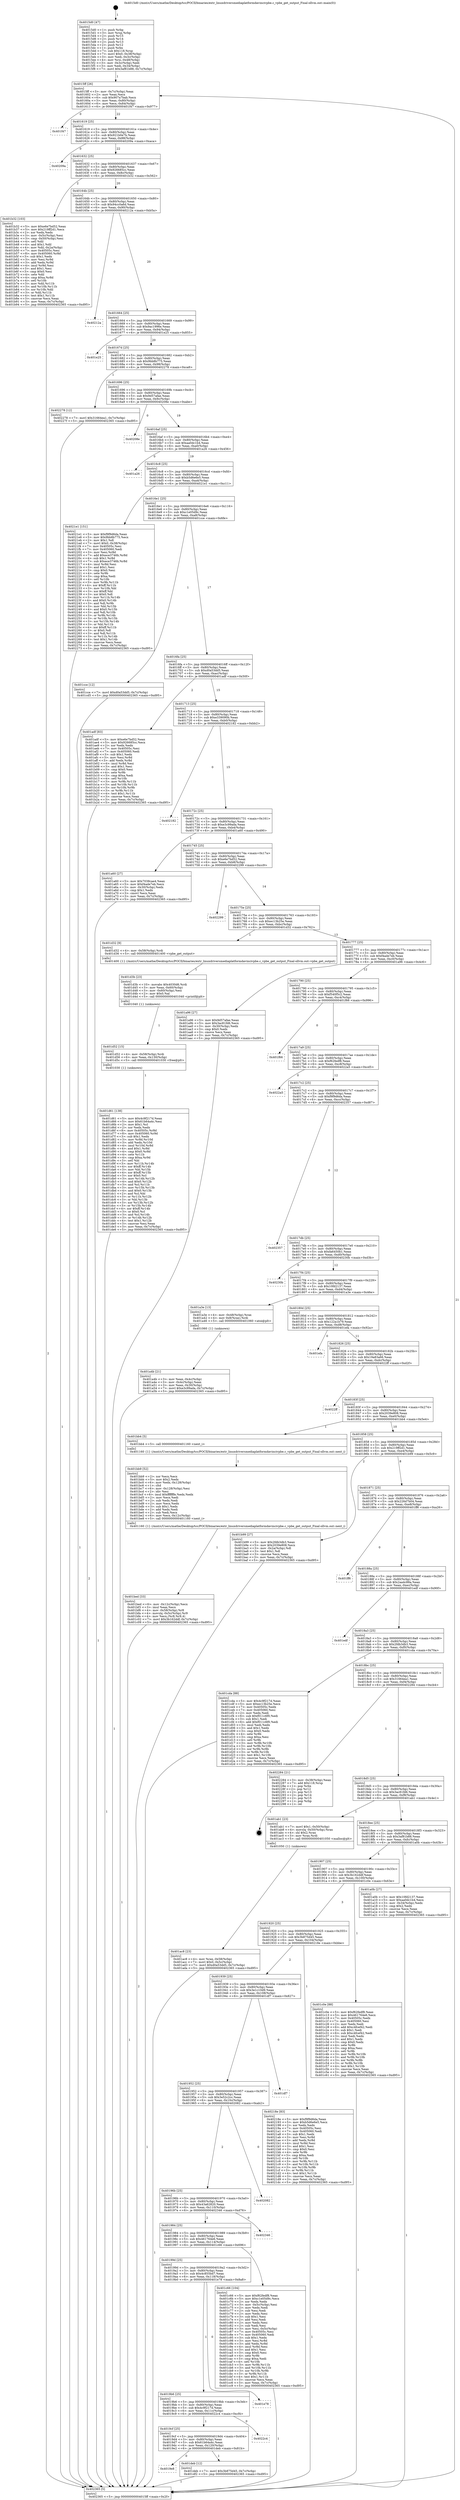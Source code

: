 digraph "0x4015d0" {
  label = "0x4015d0 (/mnt/c/Users/mathe/Desktop/tcc/POCII/binaries/extr_linuxdriversmediaplatformdavincivpbe.c_vpbe_get_output_Final-ollvm.out::main(0))"
  labelloc = "t"
  node[shape=record]

  Entry [label="",width=0.3,height=0.3,shape=circle,fillcolor=black,style=filled]
  "0x4015ff" [label="{
     0x4015ff [26]\l
     | [instrs]\l
     &nbsp;&nbsp;0x4015ff \<+3\>: mov -0x7c(%rbp),%eax\l
     &nbsp;&nbsp;0x401602 \<+2\>: mov %eax,%ecx\l
     &nbsp;&nbsp;0x401604 \<+6\>: sub $0x907a7bab,%ecx\l
     &nbsp;&nbsp;0x40160a \<+3\>: mov %eax,-0x80(%rbp)\l
     &nbsp;&nbsp;0x40160d \<+6\>: mov %ecx,-0x84(%rbp)\l
     &nbsp;&nbsp;0x401613 \<+6\>: je 0000000000401f47 \<main+0x977\>\l
  }"]
  "0x401f47" [label="{
     0x401f47\l
  }", style=dashed]
  "0x401619" [label="{
     0x401619 [25]\l
     | [instrs]\l
     &nbsp;&nbsp;0x401619 \<+5\>: jmp 000000000040161e \<main+0x4e\>\l
     &nbsp;&nbsp;0x40161e \<+3\>: mov -0x80(%rbp),%eax\l
     &nbsp;&nbsp;0x401621 \<+5\>: sub $0x921b0e7b,%eax\l
     &nbsp;&nbsp;0x401626 \<+6\>: mov %eax,-0x88(%rbp)\l
     &nbsp;&nbsp;0x40162c \<+6\>: je 000000000040209a \<main+0xaca\>\l
  }"]
  Exit [label="",width=0.3,height=0.3,shape=circle,fillcolor=black,style=filled,peripheries=2]
  "0x40209a" [label="{
     0x40209a\l
  }", style=dashed]
  "0x401632" [label="{
     0x401632 [25]\l
     | [instrs]\l
     &nbsp;&nbsp;0x401632 \<+5\>: jmp 0000000000401637 \<main+0x67\>\l
     &nbsp;&nbsp;0x401637 \<+3\>: mov -0x80(%rbp),%eax\l
     &nbsp;&nbsp;0x40163a \<+5\>: sub $0x926685cc,%eax\l
     &nbsp;&nbsp;0x40163f \<+6\>: mov %eax,-0x8c(%rbp)\l
     &nbsp;&nbsp;0x401645 \<+6\>: je 0000000000401b32 \<main+0x562\>\l
  }"]
  "0x4019e8" [label="{
     0x4019e8\l
  }", style=dashed]
  "0x401b32" [label="{
     0x401b32 [103]\l
     | [instrs]\l
     &nbsp;&nbsp;0x401b32 \<+5\>: mov $0xe6e7bd52,%eax\l
     &nbsp;&nbsp;0x401b37 \<+5\>: mov $0x219ff2d1,%ecx\l
     &nbsp;&nbsp;0x401b3c \<+2\>: xor %edx,%edx\l
     &nbsp;&nbsp;0x401b3e \<+3\>: mov -0x5c(%rbp),%esi\l
     &nbsp;&nbsp;0x401b41 \<+3\>: cmp -0x50(%rbp),%esi\l
     &nbsp;&nbsp;0x401b44 \<+4\>: setl %dil\l
     &nbsp;&nbsp;0x401b48 \<+4\>: and $0x1,%dil\l
     &nbsp;&nbsp;0x401b4c \<+4\>: mov %dil,-0x2a(%rbp)\l
     &nbsp;&nbsp;0x401b50 \<+7\>: mov 0x40505c,%esi\l
     &nbsp;&nbsp;0x401b57 \<+8\>: mov 0x405060,%r8d\l
     &nbsp;&nbsp;0x401b5f \<+3\>: sub $0x1,%edx\l
     &nbsp;&nbsp;0x401b62 \<+3\>: mov %esi,%r9d\l
     &nbsp;&nbsp;0x401b65 \<+3\>: add %edx,%r9d\l
     &nbsp;&nbsp;0x401b68 \<+4\>: imul %r9d,%esi\l
     &nbsp;&nbsp;0x401b6c \<+3\>: and $0x1,%esi\l
     &nbsp;&nbsp;0x401b6f \<+3\>: cmp $0x0,%esi\l
     &nbsp;&nbsp;0x401b72 \<+4\>: sete %dil\l
     &nbsp;&nbsp;0x401b76 \<+4\>: cmp $0xa,%r8d\l
     &nbsp;&nbsp;0x401b7a \<+4\>: setl %r10b\l
     &nbsp;&nbsp;0x401b7e \<+3\>: mov %dil,%r11b\l
     &nbsp;&nbsp;0x401b81 \<+3\>: and %r10b,%r11b\l
     &nbsp;&nbsp;0x401b84 \<+3\>: xor %r10b,%dil\l
     &nbsp;&nbsp;0x401b87 \<+3\>: or %dil,%r11b\l
     &nbsp;&nbsp;0x401b8a \<+4\>: test $0x1,%r11b\l
     &nbsp;&nbsp;0x401b8e \<+3\>: cmovne %ecx,%eax\l
     &nbsp;&nbsp;0x401b91 \<+3\>: mov %eax,-0x7c(%rbp)\l
     &nbsp;&nbsp;0x401b94 \<+5\>: jmp 0000000000402365 \<main+0xd95\>\l
  }"]
  "0x40164b" [label="{
     0x40164b [25]\l
     | [instrs]\l
     &nbsp;&nbsp;0x40164b \<+5\>: jmp 0000000000401650 \<main+0x80\>\l
     &nbsp;&nbsp;0x401650 \<+3\>: mov -0x80(%rbp),%eax\l
     &nbsp;&nbsp;0x401653 \<+5\>: sub $0x94cc0a6d,%eax\l
     &nbsp;&nbsp;0x401658 \<+6\>: mov %eax,-0x90(%rbp)\l
     &nbsp;&nbsp;0x40165e \<+6\>: je 000000000040212a \<main+0xb5a\>\l
  }"]
  "0x401deb" [label="{
     0x401deb [12]\l
     | [instrs]\l
     &nbsp;&nbsp;0x401deb \<+7\>: movl $0x3b875d45,-0x7c(%rbp)\l
     &nbsp;&nbsp;0x401df2 \<+5\>: jmp 0000000000402365 \<main+0xd95\>\l
  }"]
  "0x40212a" [label="{
     0x40212a\l
  }", style=dashed]
  "0x401664" [label="{
     0x401664 [25]\l
     | [instrs]\l
     &nbsp;&nbsp;0x401664 \<+5\>: jmp 0000000000401669 \<main+0x99\>\l
     &nbsp;&nbsp;0x401669 \<+3\>: mov -0x80(%rbp),%eax\l
     &nbsp;&nbsp;0x40166c \<+5\>: sub $0x9ac1996e,%eax\l
     &nbsp;&nbsp;0x401671 \<+6\>: mov %eax,-0x94(%rbp)\l
     &nbsp;&nbsp;0x401677 \<+6\>: je 0000000000401e25 \<main+0x855\>\l
  }"]
  "0x4019cf" [label="{
     0x4019cf [25]\l
     | [instrs]\l
     &nbsp;&nbsp;0x4019cf \<+5\>: jmp 00000000004019d4 \<main+0x404\>\l
     &nbsp;&nbsp;0x4019d4 \<+3\>: mov -0x80(%rbp),%eax\l
     &nbsp;&nbsp;0x4019d7 \<+5\>: sub $0x61b64a4c,%eax\l
     &nbsp;&nbsp;0x4019dc \<+6\>: mov %eax,-0x120(%rbp)\l
     &nbsp;&nbsp;0x4019e2 \<+6\>: je 0000000000401deb \<main+0x81b\>\l
  }"]
  "0x401e25" [label="{
     0x401e25\l
  }", style=dashed]
  "0x40167d" [label="{
     0x40167d [25]\l
     | [instrs]\l
     &nbsp;&nbsp;0x40167d \<+5\>: jmp 0000000000401682 \<main+0xb2\>\l
     &nbsp;&nbsp;0x401682 \<+3\>: mov -0x80(%rbp),%eax\l
     &nbsp;&nbsp;0x401685 \<+5\>: sub $0x9bb8b775,%eax\l
     &nbsp;&nbsp;0x40168a \<+6\>: mov %eax,-0x98(%rbp)\l
     &nbsp;&nbsp;0x401690 \<+6\>: je 0000000000402278 \<main+0xca8\>\l
  }"]
  "0x4022c4" [label="{
     0x4022c4\l
  }", style=dashed]
  "0x402278" [label="{
     0x402278 [12]\l
     | [instrs]\l
     &nbsp;&nbsp;0x402278 \<+7\>: movl $0x31664ea1,-0x7c(%rbp)\l
     &nbsp;&nbsp;0x40227f \<+5\>: jmp 0000000000402365 \<main+0xd95\>\l
  }"]
  "0x401696" [label="{
     0x401696 [25]\l
     | [instrs]\l
     &nbsp;&nbsp;0x401696 \<+5\>: jmp 000000000040169b \<main+0xcb\>\l
     &nbsp;&nbsp;0x40169b \<+3\>: mov -0x80(%rbp),%eax\l
     &nbsp;&nbsp;0x40169e \<+5\>: sub $0x9d57afae,%eax\l
     &nbsp;&nbsp;0x4016a3 \<+6\>: mov %eax,-0x9c(%rbp)\l
     &nbsp;&nbsp;0x4016a9 \<+6\>: je 000000000040208e \<main+0xabe\>\l
  }"]
  "0x4019b6" [label="{
     0x4019b6 [25]\l
     | [instrs]\l
     &nbsp;&nbsp;0x4019b6 \<+5\>: jmp 00000000004019bb \<main+0x3eb\>\l
     &nbsp;&nbsp;0x4019bb \<+3\>: mov -0x80(%rbp),%eax\l
     &nbsp;&nbsp;0x4019be \<+5\>: sub $0x4c9f217d,%eax\l
     &nbsp;&nbsp;0x4019c3 \<+6\>: mov %eax,-0x11c(%rbp)\l
     &nbsp;&nbsp;0x4019c9 \<+6\>: je 00000000004022c4 \<main+0xcf4\>\l
  }"]
  "0x40208e" [label="{
     0x40208e\l
  }", style=dashed]
  "0x4016af" [label="{
     0x4016af [25]\l
     | [instrs]\l
     &nbsp;&nbsp;0x4016af \<+5\>: jmp 00000000004016b4 \<main+0xe4\>\l
     &nbsp;&nbsp;0x4016b4 \<+3\>: mov -0x80(%rbp),%eax\l
     &nbsp;&nbsp;0x4016b7 \<+5\>: sub $0xaa0dc1b4,%eax\l
     &nbsp;&nbsp;0x4016bc \<+6\>: mov %eax,-0xa0(%rbp)\l
     &nbsp;&nbsp;0x4016c2 \<+6\>: je 0000000000401a26 \<main+0x456\>\l
  }"]
  "0x401e78" [label="{
     0x401e78\l
  }", style=dashed]
  "0x401a26" [label="{
     0x401a26\l
  }", style=dashed]
  "0x4016c8" [label="{
     0x4016c8 [25]\l
     | [instrs]\l
     &nbsp;&nbsp;0x4016c8 \<+5\>: jmp 00000000004016cd \<main+0xfd\>\l
     &nbsp;&nbsp;0x4016cd \<+3\>: mov -0x80(%rbp),%eax\l
     &nbsp;&nbsp;0x4016d0 \<+5\>: sub $0xb5d6e6e5,%eax\l
     &nbsp;&nbsp;0x4016d5 \<+6\>: mov %eax,-0xa4(%rbp)\l
     &nbsp;&nbsp;0x4016db \<+6\>: je 00000000004021e1 \<main+0xc11\>\l
  }"]
  "0x401d61" [label="{
     0x401d61 [138]\l
     | [instrs]\l
     &nbsp;&nbsp;0x401d61 \<+5\>: mov $0x4c9f217d,%eax\l
     &nbsp;&nbsp;0x401d66 \<+5\>: mov $0x61b64a4c,%esi\l
     &nbsp;&nbsp;0x401d6b \<+2\>: mov $0x1,%cl\l
     &nbsp;&nbsp;0x401d6d \<+2\>: xor %edx,%edx\l
     &nbsp;&nbsp;0x401d6f \<+8\>: mov 0x40505c,%r8d\l
     &nbsp;&nbsp;0x401d77 \<+8\>: mov 0x405060,%r9d\l
     &nbsp;&nbsp;0x401d7f \<+3\>: sub $0x1,%edx\l
     &nbsp;&nbsp;0x401d82 \<+3\>: mov %r8d,%r10d\l
     &nbsp;&nbsp;0x401d85 \<+3\>: add %edx,%r10d\l
     &nbsp;&nbsp;0x401d88 \<+4\>: imul %r10d,%r8d\l
     &nbsp;&nbsp;0x401d8c \<+4\>: and $0x1,%r8d\l
     &nbsp;&nbsp;0x401d90 \<+4\>: cmp $0x0,%r8d\l
     &nbsp;&nbsp;0x401d94 \<+4\>: sete %r11b\l
     &nbsp;&nbsp;0x401d98 \<+4\>: cmp $0xa,%r9d\l
     &nbsp;&nbsp;0x401d9c \<+3\>: setl %bl\l
     &nbsp;&nbsp;0x401d9f \<+3\>: mov %r11b,%r14b\l
     &nbsp;&nbsp;0x401da2 \<+4\>: xor $0xff,%r14b\l
     &nbsp;&nbsp;0x401da6 \<+3\>: mov %bl,%r15b\l
     &nbsp;&nbsp;0x401da9 \<+4\>: xor $0xff,%r15b\l
     &nbsp;&nbsp;0x401dad \<+3\>: xor $0x0,%cl\l
     &nbsp;&nbsp;0x401db0 \<+3\>: mov %r14b,%r12b\l
     &nbsp;&nbsp;0x401db3 \<+4\>: and $0x0,%r12b\l
     &nbsp;&nbsp;0x401db7 \<+3\>: and %cl,%r11b\l
     &nbsp;&nbsp;0x401dba \<+3\>: mov %r15b,%r13b\l
     &nbsp;&nbsp;0x401dbd \<+4\>: and $0x0,%r13b\l
     &nbsp;&nbsp;0x401dc1 \<+2\>: and %cl,%bl\l
     &nbsp;&nbsp;0x401dc3 \<+3\>: or %r11b,%r12b\l
     &nbsp;&nbsp;0x401dc6 \<+3\>: or %bl,%r13b\l
     &nbsp;&nbsp;0x401dc9 \<+3\>: xor %r13b,%r12b\l
     &nbsp;&nbsp;0x401dcc \<+3\>: or %r15b,%r14b\l
     &nbsp;&nbsp;0x401dcf \<+4\>: xor $0xff,%r14b\l
     &nbsp;&nbsp;0x401dd3 \<+3\>: or $0x0,%cl\l
     &nbsp;&nbsp;0x401dd6 \<+3\>: and %cl,%r14b\l
     &nbsp;&nbsp;0x401dd9 \<+3\>: or %r14b,%r12b\l
     &nbsp;&nbsp;0x401ddc \<+4\>: test $0x1,%r12b\l
     &nbsp;&nbsp;0x401de0 \<+3\>: cmovne %esi,%eax\l
     &nbsp;&nbsp;0x401de3 \<+3\>: mov %eax,-0x7c(%rbp)\l
     &nbsp;&nbsp;0x401de6 \<+5\>: jmp 0000000000402365 \<main+0xd95\>\l
  }"]
  "0x4021e1" [label="{
     0x4021e1 [151]\l
     | [instrs]\l
     &nbsp;&nbsp;0x4021e1 \<+5\>: mov $0xf9f9d6da,%eax\l
     &nbsp;&nbsp;0x4021e6 \<+5\>: mov $0x9bb8b775,%ecx\l
     &nbsp;&nbsp;0x4021eb \<+2\>: mov $0x1,%dl\l
     &nbsp;&nbsp;0x4021ed \<+7\>: movl $0x0,-0x38(%rbp)\l
     &nbsp;&nbsp;0x4021f4 \<+7\>: mov 0x40505c,%esi\l
     &nbsp;&nbsp;0x4021fb \<+7\>: mov 0x405060,%edi\l
     &nbsp;&nbsp;0x402202 \<+3\>: mov %esi,%r8d\l
     &nbsp;&nbsp;0x402205 \<+7\>: add $0xece3746b,%r8d\l
     &nbsp;&nbsp;0x40220c \<+4\>: sub $0x1,%r8d\l
     &nbsp;&nbsp;0x402210 \<+7\>: sub $0xece3746b,%r8d\l
     &nbsp;&nbsp;0x402217 \<+4\>: imul %r8d,%esi\l
     &nbsp;&nbsp;0x40221b \<+3\>: and $0x1,%esi\l
     &nbsp;&nbsp;0x40221e \<+3\>: cmp $0x0,%esi\l
     &nbsp;&nbsp;0x402221 \<+4\>: sete %r9b\l
     &nbsp;&nbsp;0x402225 \<+3\>: cmp $0xa,%edi\l
     &nbsp;&nbsp;0x402228 \<+4\>: setl %r10b\l
     &nbsp;&nbsp;0x40222c \<+3\>: mov %r9b,%r11b\l
     &nbsp;&nbsp;0x40222f \<+4\>: xor $0xff,%r11b\l
     &nbsp;&nbsp;0x402233 \<+3\>: mov %r10b,%bl\l
     &nbsp;&nbsp;0x402236 \<+3\>: xor $0xff,%bl\l
     &nbsp;&nbsp;0x402239 \<+3\>: xor $0x0,%dl\l
     &nbsp;&nbsp;0x40223c \<+3\>: mov %r11b,%r14b\l
     &nbsp;&nbsp;0x40223f \<+4\>: and $0x0,%r14b\l
     &nbsp;&nbsp;0x402243 \<+3\>: and %dl,%r9b\l
     &nbsp;&nbsp;0x402246 \<+3\>: mov %bl,%r15b\l
     &nbsp;&nbsp;0x402249 \<+4\>: and $0x0,%r15b\l
     &nbsp;&nbsp;0x40224d \<+3\>: and %dl,%r10b\l
     &nbsp;&nbsp;0x402250 \<+3\>: or %r9b,%r14b\l
     &nbsp;&nbsp;0x402253 \<+3\>: or %r10b,%r15b\l
     &nbsp;&nbsp;0x402256 \<+3\>: xor %r15b,%r14b\l
     &nbsp;&nbsp;0x402259 \<+3\>: or %bl,%r11b\l
     &nbsp;&nbsp;0x40225c \<+4\>: xor $0xff,%r11b\l
     &nbsp;&nbsp;0x402260 \<+3\>: or $0x0,%dl\l
     &nbsp;&nbsp;0x402263 \<+3\>: and %dl,%r11b\l
     &nbsp;&nbsp;0x402266 \<+3\>: or %r11b,%r14b\l
     &nbsp;&nbsp;0x402269 \<+4\>: test $0x1,%r14b\l
     &nbsp;&nbsp;0x40226d \<+3\>: cmovne %ecx,%eax\l
     &nbsp;&nbsp;0x402270 \<+3\>: mov %eax,-0x7c(%rbp)\l
     &nbsp;&nbsp;0x402273 \<+5\>: jmp 0000000000402365 \<main+0xd95\>\l
  }"]
  "0x4016e1" [label="{
     0x4016e1 [25]\l
     | [instrs]\l
     &nbsp;&nbsp;0x4016e1 \<+5\>: jmp 00000000004016e6 \<main+0x116\>\l
     &nbsp;&nbsp;0x4016e6 \<+3\>: mov -0x80(%rbp),%eax\l
     &nbsp;&nbsp;0x4016e9 \<+5\>: sub $0xc1e05d9c,%eax\l
     &nbsp;&nbsp;0x4016ee \<+6\>: mov %eax,-0xa8(%rbp)\l
     &nbsp;&nbsp;0x4016f4 \<+6\>: je 0000000000401cce \<main+0x6fe\>\l
  }"]
  "0x401d52" [label="{
     0x401d52 [15]\l
     | [instrs]\l
     &nbsp;&nbsp;0x401d52 \<+4\>: mov -0x58(%rbp),%rdi\l
     &nbsp;&nbsp;0x401d56 \<+6\>: mov %eax,-0x130(%rbp)\l
     &nbsp;&nbsp;0x401d5c \<+5\>: call 0000000000401030 \<free@plt\>\l
     | [calls]\l
     &nbsp;&nbsp;0x401030 \{1\} (unknown)\l
  }"]
  "0x401cce" [label="{
     0x401cce [12]\l
     | [instrs]\l
     &nbsp;&nbsp;0x401cce \<+7\>: movl $0xd0a53dd5,-0x7c(%rbp)\l
     &nbsp;&nbsp;0x401cd5 \<+5\>: jmp 0000000000402365 \<main+0xd95\>\l
  }"]
  "0x4016fa" [label="{
     0x4016fa [25]\l
     | [instrs]\l
     &nbsp;&nbsp;0x4016fa \<+5\>: jmp 00000000004016ff \<main+0x12f\>\l
     &nbsp;&nbsp;0x4016ff \<+3\>: mov -0x80(%rbp),%eax\l
     &nbsp;&nbsp;0x401702 \<+5\>: sub $0xd0a53dd5,%eax\l
     &nbsp;&nbsp;0x401707 \<+6\>: mov %eax,-0xac(%rbp)\l
     &nbsp;&nbsp;0x40170d \<+6\>: je 0000000000401adf \<main+0x50f\>\l
  }"]
  "0x401d3b" [label="{
     0x401d3b [23]\l
     | [instrs]\l
     &nbsp;&nbsp;0x401d3b \<+10\>: movabs $0x4030d6,%rdi\l
     &nbsp;&nbsp;0x401d45 \<+3\>: mov %eax,-0x60(%rbp)\l
     &nbsp;&nbsp;0x401d48 \<+3\>: mov -0x60(%rbp),%esi\l
     &nbsp;&nbsp;0x401d4b \<+2\>: mov $0x0,%al\l
     &nbsp;&nbsp;0x401d4d \<+5\>: call 0000000000401040 \<printf@plt\>\l
     | [calls]\l
     &nbsp;&nbsp;0x401040 \{1\} (unknown)\l
  }"]
  "0x401adf" [label="{
     0x401adf [83]\l
     | [instrs]\l
     &nbsp;&nbsp;0x401adf \<+5\>: mov $0xe6e7bd52,%eax\l
     &nbsp;&nbsp;0x401ae4 \<+5\>: mov $0x926685cc,%ecx\l
     &nbsp;&nbsp;0x401ae9 \<+2\>: xor %edx,%edx\l
     &nbsp;&nbsp;0x401aeb \<+7\>: mov 0x40505c,%esi\l
     &nbsp;&nbsp;0x401af2 \<+7\>: mov 0x405060,%edi\l
     &nbsp;&nbsp;0x401af9 \<+3\>: sub $0x1,%edx\l
     &nbsp;&nbsp;0x401afc \<+3\>: mov %esi,%r8d\l
     &nbsp;&nbsp;0x401aff \<+3\>: add %edx,%r8d\l
     &nbsp;&nbsp;0x401b02 \<+4\>: imul %r8d,%esi\l
     &nbsp;&nbsp;0x401b06 \<+3\>: and $0x1,%esi\l
     &nbsp;&nbsp;0x401b09 \<+3\>: cmp $0x0,%esi\l
     &nbsp;&nbsp;0x401b0c \<+4\>: sete %r9b\l
     &nbsp;&nbsp;0x401b10 \<+3\>: cmp $0xa,%edi\l
     &nbsp;&nbsp;0x401b13 \<+4\>: setl %r10b\l
     &nbsp;&nbsp;0x401b17 \<+3\>: mov %r9b,%r11b\l
     &nbsp;&nbsp;0x401b1a \<+3\>: and %r10b,%r11b\l
     &nbsp;&nbsp;0x401b1d \<+3\>: xor %r10b,%r9b\l
     &nbsp;&nbsp;0x401b20 \<+3\>: or %r9b,%r11b\l
     &nbsp;&nbsp;0x401b23 \<+4\>: test $0x1,%r11b\l
     &nbsp;&nbsp;0x401b27 \<+3\>: cmovne %ecx,%eax\l
     &nbsp;&nbsp;0x401b2a \<+3\>: mov %eax,-0x7c(%rbp)\l
     &nbsp;&nbsp;0x401b2d \<+5\>: jmp 0000000000402365 \<main+0xd95\>\l
  }"]
  "0x401713" [label="{
     0x401713 [25]\l
     | [instrs]\l
     &nbsp;&nbsp;0x401713 \<+5\>: jmp 0000000000401718 \<main+0x148\>\l
     &nbsp;&nbsp;0x401718 \<+3\>: mov -0x80(%rbp),%eax\l
     &nbsp;&nbsp;0x40171b \<+5\>: sub $0xe339090b,%eax\l
     &nbsp;&nbsp;0x401720 \<+6\>: mov %eax,-0xb0(%rbp)\l
     &nbsp;&nbsp;0x401726 \<+6\>: je 0000000000402182 \<main+0xbb2\>\l
  }"]
  "0x40199d" [label="{
     0x40199d [25]\l
     | [instrs]\l
     &nbsp;&nbsp;0x40199d \<+5\>: jmp 00000000004019a2 \<main+0x3d2\>\l
     &nbsp;&nbsp;0x4019a2 \<+3\>: mov -0x80(%rbp),%eax\l
     &nbsp;&nbsp;0x4019a5 \<+5\>: sub $0x4c855bd7,%eax\l
     &nbsp;&nbsp;0x4019aa \<+6\>: mov %eax,-0x118(%rbp)\l
     &nbsp;&nbsp;0x4019b0 \<+6\>: je 0000000000401e78 \<main+0x8a8\>\l
  }"]
  "0x402182" [label="{
     0x402182\l
  }", style=dashed]
  "0x40172c" [label="{
     0x40172c [25]\l
     | [instrs]\l
     &nbsp;&nbsp;0x40172c \<+5\>: jmp 0000000000401731 \<main+0x161\>\l
     &nbsp;&nbsp;0x401731 \<+3\>: mov -0x80(%rbp),%eax\l
     &nbsp;&nbsp;0x401734 \<+5\>: sub $0xe3c99ada,%eax\l
     &nbsp;&nbsp;0x401739 \<+6\>: mov %eax,-0xb4(%rbp)\l
     &nbsp;&nbsp;0x40173f \<+6\>: je 0000000000401a60 \<main+0x490\>\l
  }"]
  "0x401c66" [label="{
     0x401c66 [104]\l
     | [instrs]\l
     &nbsp;&nbsp;0x401c66 \<+5\>: mov $0xf62fedf8,%eax\l
     &nbsp;&nbsp;0x401c6b \<+5\>: mov $0xc1e05d9c,%ecx\l
     &nbsp;&nbsp;0x401c70 \<+2\>: xor %edx,%edx\l
     &nbsp;&nbsp;0x401c72 \<+3\>: mov -0x5c(%rbp),%esi\l
     &nbsp;&nbsp;0x401c75 \<+2\>: mov %edx,%edi\l
     &nbsp;&nbsp;0x401c77 \<+2\>: sub %esi,%edi\l
     &nbsp;&nbsp;0x401c79 \<+2\>: mov %edx,%esi\l
     &nbsp;&nbsp;0x401c7b \<+3\>: sub $0x1,%esi\l
     &nbsp;&nbsp;0x401c7e \<+2\>: add %esi,%edi\l
     &nbsp;&nbsp;0x401c80 \<+2\>: mov %edx,%esi\l
     &nbsp;&nbsp;0x401c82 \<+2\>: sub %edi,%esi\l
     &nbsp;&nbsp;0x401c84 \<+3\>: mov %esi,-0x5c(%rbp)\l
     &nbsp;&nbsp;0x401c87 \<+7\>: mov 0x40505c,%esi\l
     &nbsp;&nbsp;0x401c8e \<+7\>: mov 0x405060,%edi\l
     &nbsp;&nbsp;0x401c95 \<+3\>: sub $0x1,%edx\l
     &nbsp;&nbsp;0x401c98 \<+3\>: mov %esi,%r8d\l
     &nbsp;&nbsp;0x401c9b \<+3\>: add %edx,%r8d\l
     &nbsp;&nbsp;0x401c9e \<+4\>: imul %r8d,%esi\l
     &nbsp;&nbsp;0x401ca2 \<+3\>: and $0x1,%esi\l
     &nbsp;&nbsp;0x401ca5 \<+3\>: cmp $0x0,%esi\l
     &nbsp;&nbsp;0x401ca8 \<+4\>: sete %r9b\l
     &nbsp;&nbsp;0x401cac \<+3\>: cmp $0xa,%edi\l
     &nbsp;&nbsp;0x401caf \<+4\>: setl %r10b\l
     &nbsp;&nbsp;0x401cb3 \<+3\>: mov %r9b,%r11b\l
     &nbsp;&nbsp;0x401cb6 \<+3\>: and %r10b,%r11b\l
     &nbsp;&nbsp;0x401cb9 \<+3\>: xor %r10b,%r9b\l
     &nbsp;&nbsp;0x401cbc \<+3\>: or %r9b,%r11b\l
     &nbsp;&nbsp;0x401cbf \<+4\>: test $0x1,%r11b\l
     &nbsp;&nbsp;0x401cc3 \<+3\>: cmovne %ecx,%eax\l
     &nbsp;&nbsp;0x401cc6 \<+3\>: mov %eax,-0x7c(%rbp)\l
     &nbsp;&nbsp;0x401cc9 \<+5\>: jmp 0000000000402365 \<main+0xd95\>\l
  }"]
  "0x401a60" [label="{
     0x401a60 [27]\l
     | [instrs]\l
     &nbsp;&nbsp;0x401a60 \<+5\>: mov $0x7038cae4,%eax\l
     &nbsp;&nbsp;0x401a65 \<+5\>: mov $0xf4ade7eb,%ecx\l
     &nbsp;&nbsp;0x401a6a \<+3\>: mov -0x30(%rbp),%edx\l
     &nbsp;&nbsp;0x401a6d \<+3\>: cmp $0x1,%edx\l
     &nbsp;&nbsp;0x401a70 \<+3\>: cmovl %ecx,%eax\l
     &nbsp;&nbsp;0x401a73 \<+3\>: mov %eax,-0x7c(%rbp)\l
     &nbsp;&nbsp;0x401a76 \<+5\>: jmp 0000000000402365 \<main+0xd95\>\l
  }"]
  "0x401745" [label="{
     0x401745 [25]\l
     | [instrs]\l
     &nbsp;&nbsp;0x401745 \<+5\>: jmp 000000000040174a \<main+0x17a\>\l
     &nbsp;&nbsp;0x40174a \<+3\>: mov -0x80(%rbp),%eax\l
     &nbsp;&nbsp;0x40174d \<+5\>: sub $0xe6e7bd52,%eax\l
     &nbsp;&nbsp;0x401752 \<+6\>: mov %eax,-0xb8(%rbp)\l
     &nbsp;&nbsp;0x401758 \<+6\>: je 0000000000402299 \<main+0xcc9\>\l
  }"]
  "0x401984" [label="{
     0x401984 [25]\l
     | [instrs]\l
     &nbsp;&nbsp;0x401984 \<+5\>: jmp 0000000000401989 \<main+0x3b9\>\l
     &nbsp;&nbsp;0x401989 \<+3\>: mov -0x80(%rbp),%eax\l
     &nbsp;&nbsp;0x40198c \<+5\>: sub $0x461764e6,%eax\l
     &nbsp;&nbsp;0x401991 \<+6\>: mov %eax,-0x114(%rbp)\l
     &nbsp;&nbsp;0x401997 \<+6\>: je 0000000000401c66 \<main+0x696\>\l
  }"]
  "0x402299" [label="{
     0x402299\l
  }", style=dashed]
  "0x40175e" [label="{
     0x40175e [25]\l
     | [instrs]\l
     &nbsp;&nbsp;0x40175e \<+5\>: jmp 0000000000401763 \<main+0x193\>\l
     &nbsp;&nbsp;0x401763 \<+3\>: mov -0x80(%rbp),%eax\l
     &nbsp;&nbsp;0x401766 \<+5\>: sub $0xec13b25e,%eax\l
     &nbsp;&nbsp;0x40176b \<+6\>: mov %eax,-0xbc(%rbp)\l
     &nbsp;&nbsp;0x401771 \<+6\>: je 0000000000401d32 \<main+0x762\>\l
  }"]
  "0x402346" [label="{
     0x402346\l
  }", style=dashed]
  "0x401d32" [label="{
     0x401d32 [9]\l
     | [instrs]\l
     &nbsp;&nbsp;0x401d32 \<+4\>: mov -0x58(%rbp),%rdi\l
     &nbsp;&nbsp;0x401d36 \<+5\>: call 0000000000401400 \<vpbe_get_output\>\l
     | [calls]\l
     &nbsp;&nbsp;0x401400 \{1\} (/mnt/c/Users/mathe/Desktop/tcc/POCII/binaries/extr_linuxdriversmediaplatformdavincivpbe.c_vpbe_get_output_Final-ollvm.out::vpbe_get_output)\l
  }"]
  "0x401777" [label="{
     0x401777 [25]\l
     | [instrs]\l
     &nbsp;&nbsp;0x401777 \<+5\>: jmp 000000000040177c \<main+0x1ac\>\l
     &nbsp;&nbsp;0x40177c \<+3\>: mov -0x80(%rbp),%eax\l
     &nbsp;&nbsp;0x40177f \<+5\>: sub $0xf4ade7eb,%eax\l
     &nbsp;&nbsp;0x401784 \<+6\>: mov %eax,-0xc0(%rbp)\l
     &nbsp;&nbsp;0x40178a \<+6\>: je 0000000000401a96 \<main+0x4c6\>\l
  }"]
  "0x40196b" [label="{
     0x40196b [25]\l
     | [instrs]\l
     &nbsp;&nbsp;0x40196b \<+5\>: jmp 0000000000401970 \<main+0x3a0\>\l
     &nbsp;&nbsp;0x401970 \<+3\>: mov -0x80(%rbp),%eax\l
     &nbsp;&nbsp;0x401973 \<+5\>: sub $0x43a62820,%eax\l
     &nbsp;&nbsp;0x401978 \<+6\>: mov %eax,-0x110(%rbp)\l
     &nbsp;&nbsp;0x40197e \<+6\>: je 0000000000402346 \<main+0xd76\>\l
  }"]
  "0x401a96" [label="{
     0x401a96 [27]\l
     | [instrs]\l
     &nbsp;&nbsp;0x401a96 \<+5\>: mov $0x9d57afae,%eax\l
     &nbsp;&nbsp;0x401a9b \<+5\>: mov $0x3ac81fd6,%ecx\l
     &nbsp;&nbsp;0x401aa0 \<+3\>: mov -0x30(%rbp),%edx\l
     &nbsp;&nbsp;0x401aa3 \<+3\>: cmp $0x0,%edx\l
     &nbsp;&nbsp;0x401aa6 \<+3\>: cmove %ecx,%eax\l
     &nbsp;&nbsp;0x401aa9 \<+3\>: mov %eax,-0x7c(%rbp)\l
     &nbsp;&nbsp;0x401aac \<+5\>: jmp 0000000000402365 \<main+0xd95\>\l
  }"]
  "0x401790" [label="{
     0x401790 [25]\l
     | [instrs]\l
     &nbsp;&nbsp;0x401790 \<+5\>: jmp 0000000000401795 \<main+0x1c5\>\l
     &nbsp;&nbsp;0x401795 \<+3\>: mov -0x80(%rbp),%eax\l
     &nbsp;&nbsp;0x401798 \<+5\>: sub $0xf540f5c2,%eax\l
     &nbsp;&nbsp;0x40179d \<+6\>: mov %eax,-0xc4(%rbp)\l
     &nbsp;&nbsp;0x4017a3 \<+6\>: je 0000000000401f66 \<main+0x996\>\l
  }"]
  "0x402082" [label="{
     0x402082\l
  }", style=dashed]
  "0x401f66" [label="{
     0x401f66\l
  }", style=dashed]
  "0x4017a9" [label="{
     0x4017a9 [25]\l
     | [instrs]\l
     &nbsp;&nbsp;0x4017a9 \<+5\>: jmp 00000000004017ae \<main+0x1de\>\l
     &nbsp;&nbsp;0x4017ae \<+3\>: mov -0x80(%rbp),%eax\l
     &nbsp;&nbsp;0x4017b1 \<+5\>: sub $0xf62fedf8,%eax\l
     &nbsp;&nbsp;0x4017b6 \<+6\>: mov %eax,-0xc8(%rbp)\l
     &nbsp;&nbsp;0x4017bc \<+6\>: je 00000000004022a5 \<main+0xcd5\>\l
  }"]
  "0x401952" [label="{
     0x401952 [25]\l
     | [instrs]\l
     &nbsp;&nbsp;0x401952 \<+5\>: jmp 0000000000401957 \<main+0x387\>\l
     &nbsp;&nbsp;0x401957 \<+3\>: mov -0x80(%rbp),%eax\l
     &nbsp;&nbsp;0x40195a \<+5\>: sub $0x3e52c2cc,%eax\l
     &nbsp;&nbsp;0x40195f \<+6\>: mov %eax,-0x10c(%rbp)\l
     &nbsp;&nbsp;0x401965 \<+6\>: je 0000000000402082 \<main+0xab2\>\l
  }"]
  "0x4022a5" [label="{
     0x4022a5\l
  }", style=dashed]
  "0x4017c2" [label="{
     0x4017c2 [25]\l
     | [instrs]\l
     &nbsp;&nbsp;0x4017c2 \<+5\>: jmp 00000000004017c7 \<main+0x1f7\>\l
     &nbsp;&nbsp;0x4017c7 \<+3\>: mov -0x80(%rbp),%eax\l
     &nbsp;&nbsp;0x4017ca \<+5\>: sub $0xf9f9d6da,%eax\l
     &nbsp;&nbsp;0x4017cf \<+6\>: mov %eax,-0xcc(%rbp)\l
     &nbsp;&nbsp;0x4017d5 \<+6\>: je 0000000000402357 \<main+0xd87\>\l
  }"]
  "0x401df7" [label="{
     0x401df7\l
  }", style=dashed]
  "0x402357" [label="{
     0x402357\l
  }", style=dashed]
  "0x4017db" [label="{
     0x4017db [25]\l
     | [instrs]\l
     &nbsp;&nbsp;0x4017db \<+5\>: jmp 00000000004017e0 \<main+0x210\>\l
     &nbsp;&nbsp;0x4017e0 \<+3\>: mov -0x80(%rbp),%eax\l
     &nbsp;&nbsp;0x4017e3 \<+5\>: sub $0xfa6450b1,%eax\l
     &nbsp;&nbsp;0x4017e8 \<+6\>: mov %eax,-0xd0(%rbp)\l
     &nbsp;&nbsp;0x4017ee \<+6\>: je 000000000040230b \<main+0xd3b\>\l
  }"]
  "0x401939" [label="{
     0x401939 [25]\l
     | [instrs]\l
     &nbsp;&nbsp;0x401939 \<+5\>: jmp 000000000040193e \<main+0x36e\>\l
     &nbsp;&nbsp;0x40193e \<+3\>: mov -0x80(%rbp),%eax\l
     &nbsp;&nbsp;0x401941 \<+5\>: sub $0x3e1c10d9,%eax\l
     &nbsp;&nbsp;0x401946 \<+6\>: mov %eax,-0x108(%rbp)\l
     &nbsp;&nbsp;0x40194c \<+6\>: je 0000000000401df7 \<main+0x827\>\l
  }"]
  "0x40230b" [label="{
     0x40230b\l
  }", style=dashed]
  "0x4017f4" [label="{
     0x4017f4 [25]\l
     | [instrs]\l
     &nbsp;&nbsp;0x4017f4 \<+5\>: jmp 00000000004017f9 \<main+0x229\>\l
     &nbsp;&nbsp;0x4017f9 \<+3\>: mov -0x80(%rbp),%eax\l
     &nbsp;&nbsp;0x4017fc \<+5\>: sub $0x10fd2137,%eax\l
     &nbsp;&nbsp;0x401801 \<+6\>: mov %eax,-0xd4(%rbp)\l
     &nbsp;&nbsp;0x401807 \<+6\>: je 0000000000401a3e \<main+0x46e\>\l
  }"]
  "0x40218e" [label="{
     0x40218e [83]\l
     | [instrs]\l
     &nbsp;&nbsp;0x40218e \<+5\>: mov $0xf9f9d6da,%eax\l
     &nbsp;&nbsp;0x402193 \<+5\>: mov $0xb5d6e6e5,%ecx\l
     &nbsp;&nbsp;0x402198 \<+2\>: xor %edx,%edx\l
     &nbsp;&nbsp;0x40219a \<+7\>: mov 0x40505c,%esi\l
     &nbsp;&nbsp;0x4021a1 \<+7\>: mov 0x405060,%edi\l
     &nbsp;&nbsp;0x4021a8 \<+3\>: sub $0x1,%edx\l
     &nbsp;&nbsp;0x4021ab \<+3\>: mov %esi,%r8d\l
     &nbsp;&nbsp;0x4021ae \<+3\>: add %edx,%r8d\l
     &nbsp;&nbsp;0x4021b1 \<+4\>: imul %r8d,%esi\l
     &nbsp;&nbsp;0x4021b5 \<+3\>: and $0x1,%esi\l
     &nbsp;&nbsp;0x4021b8 \<+3\>: cmp $0x0,%esi\l
     &nbsp;&nbsp;0x4021bb \<+4\>: sete %r9b\l
     &nbsp;&nbsp;0x4021bf \<+3\>: cmp $0xa,%edi\l
     &nbsp;&nbsp;0x4021c2 \<+4\>: setl %r10b\l
     &nbsp;&nbsp;0x4021c6 \<+3\>: mov %r9b,%r11b\l
     &nbsp;&nbsp;0x4021c9 \<+3\>: and %r10b,%r11b\l
     &nbsp;&nbsp;0x4021cc \<+3\>: xor %r10b,%r9b\l
     &nbsp;&nbsp;0x4021cf \<+3\>: or %r9b,%r11b\l
     &nbsp;&nbsp;0x4021d2 \<+4\>: test $0x1,%r11b\l
     &nbsp;&nbsp;0x4021d6 \<+3\>: cmovne %ecx,%eax\l
     &nbsp;&nbsp;0x4021d9 \<+3\>: mov %eax,-0x7c(%rbp)\l
     &nbsp;&nbsp;0x4021dc \<+5\>: jmp 0000000000402365 \<main+0xd95\>\l
  }"]
  "0x401a3e" [label="{
     0x401a3e [13]\l
     | [instrs]\l
     &nbsp;&nbsp;0x401a3e \<+4\>: mov -0x48(%rbp),%rax\l
     &nbsp;&nbsp;0x401a42 \<+4\>: mov 0x8(%rax),%rdi\l
     &nbsp;&nbsp;0x401a46 \<+5\>: call 0000000000401060 \<atoi@plt\>\l
     | [calls]\l
     &nbsp;&nbsp;0x401060 \{1\} (unknown)\l
  }"]
  "0x40180d" [label="{
     0x40180d [25]\l
     | [instrs]\l
     &nbsp;&nbsp;0x40180d \<+5\>: jmp 0000000000401812 \<main+0x242\>\l
     &nbsp;&nbsp;0x401812 \<+3\>: mov -0x80(%rbp),%eax\l
     &nbsp;&nbsp;0x401815 \<+5\>: sub $0x122a1b79,%eax\l
     &nbsp;&nbsp;0x40181a \<+6\>: mov %eax,-0xd8(%rbp)\l
     &nbsp;&nbsp;0x401820 \<+6\>: je 0000000000401efa \<main+0x92a\>\l
  }"]
  "0x401920" [label="{
     0x401920 [25]\l
     | [instrs]\l
     &nbsp;&nbsp;0x401920 \<+5\>: jmp 0000000000401925 \<main+0x355\>\l
     &nbsp;&nbsp;0x401925 \<+3\>: mov -0x80(%rbp),%eax\l
     &nbsp;&nbsp;0x401928 \<+5\>: sub $0x3b875d45,%eax\l
     &nbsp;&nbsp;0x40192d \<+6\>: mov %eax,-0x104(%rbp)\l
     &nbsp;&nbsp;0x401933 \<+6\>: je 000000000040218e \<main+0xbbe\>\l
  }"]
  "0x401efa" [label="{
     0x401efa\l
  }", style=dashed]
  "0x401826" [label="{
     0x401826 [25]\l
     | [instrs]\l
     &nbsp;&nbsp;0x401826 \<+5\>: jmp 000000000040182b \<main+0x25b\>\l
     &nbsp;&nbsp;0x40182b \<+3\>: mov -0x80(%rbp),%eax\l
     &nbsp;&nbsp;0x40182e \<+5\>: sub $0x19a83a66,%eax\l
     &nbsp;&nbsp;0x401833 \<+6\>: mov %eax,-0xdc(%rbp)\l
     &nbsp;&nbsp;0x401839 \<+6\>: je 00000000004022ff \<main+0xd2f\>\l
  }"]
  "0x401c0e" [label="{
     0x401c0e [88]\l
     | [instrs]\l
     &nbsp;&nbsp;0x401c0e \<+5\>: mov $0xf62fedf8,%eax\l
     &nbsp;&nbsp;0x401c13 \<+5\>: mov $0x461764e6,%ecx\l
     &nbsp;&nbsp;0x401c18 \<+7\>: mov 0x40505c,%edx\l
     &nbsp;&nbsp;0x401c1f \<+7\>: mov 0x405060,%esi\l
     &nbsp;&nbsp;0x401c26 \<+2\>: mov %edx,%edi\l
     &nbsp;&nbsp;0x401c28 \<+6\>: add $0xc4fcef42,%edi\l
     &nbsp;&nbsp;0x401c2e \<+3\>: sub $0x1,%edi\l
     &nbsp;&nbsp;0x401c31 \<+6\>: sub $0xc4fcef42,%edi\l
     &nbsp;&nbsp;0x401c37 \<+3\>: imul %edi,%edx\l
     &nbsp;&nbsp;0x401c3a \<+3\>: and $0x1,%edx\l
     &nbsp;&nbsp;0x401c3d \<+3\>: cmp $0x0,%edx\l
     &nbsp;&nbsp;0x401c40 \<+4\>: sete %r8b\l
     &nbsp;&nbsp;0x401c44 \<+3\>: cmp $0xa,%esi\l
     &nbsp;&nbsp;0x401c47 \<+4\>: setl %r9b\l
     &nbsp;&nbsp;0x401c4b \<+3\>: mov %r8b,%r10b\l
     &nbsp;&nbsp;0x401c4e \<+3\>: and %r9b,%r10b\l
     &nbsp;&nbsp;0x401c51 \<+3\>: xor %r9b,%r8b\l
     &nbsp;&nbsp;0x401c54 \<+3\>: or %r8b,%r10b\l
     &nbsp;&nbsp;0x401c57 \<+4\>: test $0x1,%r10b\l
     &nbsp;&nbsp;0x401c5b \<+3\>: cmovne %ecx,%eax\l
     &nbsp;&nbsp;0x401c5e \<+3\>: mov %eax,-0x7c(%rbp)\l
     &nbsp;&nbsp;0x401c61 \<+5\>: jmp 0000000000402365 \<main+0xd95\>\l
  }"]
  "0x4022ff" [label="{
     0x4022ff\l
  }", style=dashed]
  "0x40183f" [label="{
     0x40183f [25]\l
     | [instrs]\l
     &nbsp;&nbsp;0x40183f \<+5\>: jmp 0000000000401844 \<main+0x274\>\l
     &nbsp;&nbsp;0x401844 \<+3\>: mov -0x80(%rbp),%eax\l
     &nbsp;&nbsp;0x401847 \<+5\>: sub $0x2039e808,%eax\l
     &nbsp;&nbsp;0x40184c \<+6\>: mov %eax,-0xe0(%rbp)\l
     &nbsp;&nbsp;0x401852 \<+6\>: je 0000000000401bb4 \<main+0x5e4\>\l
  }"]
  "0x401bed" [label="{
     0x401bed [33]\l
     | [instrs]\l
     &nbsp;&nbsp;0x401bed \<+6\>: mov -0x12c(%rbp),%ecx\l
     &nbsp;&nbsp;0x401bf3 \<+3\>: imul %eax,%ecx\l
     &nbsp;&nbsp;0x401bf6 \<+4\>: mov -0x58(%rbp),%r8\l
     &nbsp;&nbsp;0x401bfa \<+4\>: movslq -0x5c(%rbp),%r9\l
     &nbsp;&nbsp;0x401bfe \<+4\>: mov %ecx,(%r8,%r9,4)\l
     &nbsp;&nbsp;0x401c02 \<+7\>: movl $0x3b162ddf,-0x7c(%rbp)\l
     &nbsp;&nbsp;0x401c09 \<+5\>: jmp 0000000000402365 \<main+0xd95\>\l
  }"]
  "0x401bb4" [label="{
     0x401bb4 [5]\l
     | [instrs]\l
     &nbsp;&nbsp;0x401bb4 \<+5\>: call 0000000000401160 \<next_i\>\l
     | [calls]\l
     &nbsp;&nbsp;0x401160 \{1\} (/mnt/c/Users/mathe/Desktop/tcc/POCII/binaries/extr_linuxdriversmediaplatformdavincivpbe.c_vpbe_get_output_Final-ollvm.out::next_i)\l
  }"]
  "0x401858" [label="{
     0x401858 [25]\l
     | [instrs]\l
     &nbsp;&nbsp;0x401858 \<+5\>: jmp 000000000040185d \<main+0x28d\>\l
     &nbsp;&nbsp;0x40185d \<+3\>: mov -0x80(%rbp),%eax\l
     &nbsp;&nbsp;0x401860 \<+5\>: sub $0x219ff2d1,%eax\l
     &nbsp;&nbsp;0x401865 \<+6\>: mov %eax,-0xe4(%rbp)\l
     &nbsp;&nbsp;0x40186b \<+6\>: je 0000000000401b99 \<main+0x5c9\>\l
  }"]
  "0x401bb9" [label="{
     0x401bb9 [52]\l
     | [instrs]\l
     &nbsp;&nbsp;0x401bb9 \<+2\>: xor %ecx,%ecx\l
     &nbsp;&nbsp;0x401bbb \<+5\>: mov $0x2,%edx\l
     &nbsp;&nbsp;0x401bc0 \<+6\>: mov %edx,-0x128(%rbp)\l
     &nbsp;&nbsp;0x401bc6 \<+1\>: cltd\l
     &nbsp;&nbsp;0x401bc7 \<+6\>: mov -0x128(%rbp),%esi\l
     &nbsp;&nbsp;0x401bcd \<+2\>: idiv %esi\l
     &nbsp;&nbsp;0x401bcf \<+6\>: imul $0xfffffffe,%edx,%edx\l
     &nbsp;&nbsp;0x401bd5 \<+2\>: mov %ecx,%edi\l
     &nbsp;&nbsp;0x401bd7 \<+2\>: sub %edx,%edi\l
     &nbsp;&nbsp;0x401bd9 \<+2\>: mov %ecx,%edx\l
     &nbsp;&nbsp;0x401bdb \<+3\>: sub $0x1,%edx\l
     &nbsp;&nbsp;0x401bde \<+2\>: add %edx,%edi\l
     &nbsp;&nbsp;0x401be0 \<+2\>: sub %edi,%ecx\l
     &nbsp;&nbsp;0x401be2 \<+6\>: mov %ecx,-0x12c(%rbp)\l
     &nbsp;&nbsp;0x401be8 \<+5\>: call 0000000000401160 \<next_i\>\l
     | [calls]\l
     &nbsp;&nbsp;0x401160 \{1\} (/mnt/c/Users/mathe/Desktop/tcc/POCII/binaries/extr_linuxdriversmediaplatformdavincivpbe.c_vpbe_get_output_Final-ollvm.out::next_i)\l
  }"]
  "0x401b99" [label="{
     0x401b99 [27]\l
     | [instrs]\l
     &nbsp;&nbsp;0x401b99 \<+5\>: mov $0x2fdb3db3,%eax\l
     &nbsp;&nbsp;0x401b9e \<+5\>: mov $0x2039e808,%ecx\l
     &nbsp;&nbsp;0x401ba3 \<+3\>: mov -0x2a(%rbp),%dl\l
     &nbsp;&nbsp;0x401ba6 \<+3\>: test $0x1,%dl\l
     &nbsp;&nbsp;0x401ba9 \<+3\>: cmovne %ecx,%eax\l
     &nbsp;&nbsp;0x401bac \<+3\>: mov %eax,-0x7c(%rbp)\l
     &nbsp;&nbsp;0x401baf \<+5\>: jmp 0000000000402365 \<main+0xd95\>\l
  }"]
  "0x401871" [label="{
     0x401871 [25]\l
     | [instrs]\l
     &nbsp;&nbsp;0x401871 \<+5\>: jmp 0000000000401876 \<main+0x2a6\>\l
     &nbsp;&nbsp;0x401876 \<+3\>: mov -0x80(%rbp),%eax\l
     &nbsp;&nbsp;0x401879 \<+5\>: sub $0x226d7b04,%eax\l
     &nbsp;&nbsp;0x40187e \<+6\>: mov %eax,-0xe8(%rbp)\l
     &nbsp;&nbsp;0x401884 \<+6\>: je 0000000000401ff6 \<main+0xa26\>\l
  }"]
  "0x401ac8" [label="{
     0x401ac8 [23]\l
     | [instrs]\l
     &nbsp;&nbsp;0x401ac8 \<+4\>: mov %rax,-0x58(%rbp)\l
     &nbsp;&nbsp;0x401acc \<+7\>: movl $0x0,-0x5c(%rbp)\l
     &nbsp;&nbsp;0x401ad3 \<+7\>: movl $0xd0a53dd5,-0x7c(%rbp)\l
     &nbsp;&nbsp;0x401ada \<+5\>: jmp 0000000000402365 \<main+0xd95\>\l
  }"]
  "0x401ff6" [label="{
     0x401ff6\l
  }", style=dashed]
  "0x40188a" [label="{
     0x40188a [25]\l
     | [instrs]\l
     &nbsp;&nbsp;0x40188a \<+5\>: jmp 000000000040188f \<main+0x2bf\>\l
     &nbsp;&nbsp;0x40188f \<+3\>: mov -0x80(%rbp),%eax\l
     &nbsp;&nbsp;0x401892 \<+5\>: sub $0x2aa4c88a,%eax\l
     &nbsp;&nbsp;0x401897 \<+6\>: mov %eax,-0xec(%rbp)\l
     &nbsp;&nbsp;0x40189d \<+6\>: je 0000000000401edf \<main+0x90f\>\l
  }"]
  "0x401a4b" [label="{
     0x401a4b [21]\l
     | [instrs]\l
     &nbsp;&nbsp;0x401a4b \<+3\>: mov %eax,-0x4c(%rbp)\l
     &nbsp;&nbsp;0x401a4e \<+3\>: mov -0x4c(%rbp),%eax\l
     &nbsp;&nbsp;0x401a51 \<+3\>: mov %eax,-0x30(%rbp)\l
     &nbsp;&nbsp;0x401a54 \<+7\>: movl $0xe3c99ada,-0x7c(%rbp)\l
     &nbsp;&nbsp;0x401a5b \<+5\>: jmp 0000000000402365 \<main+0xd95\>\l
  }"]
  "0x401edf" [label="{
     0x401edf\l
  }", style=dashed]
  "0x4018a3" [label="{
     0x4018a3 [25]\l
     | [instrs]\l
     &nbsp;&nbsp;0x4018a3 \<+5\>: jmp 00000000004018a8 \<main+0x2d8\>\l
     &nbsp;&nbsp;0x4018a8 \<+3\>: mov -0x80(%rbp),%eax\l
     &nbsp;&nbsp;0x4018ab \<+5\>: sub $0x2fdb3db3,%eax\l
     &nbsp;&nbsp;0x4018b0 \<+6\>: mov %eax,-0xf0(%rbp)\l
     &nbsp;&nbsp;0x4018b6 \<+6\>: je 0000000000401cda \<main+0x70a\>\l
  }"]
  "0x4015d0" [label="{
     0x4015d0 [47]\l
     | [instrs]\l
     &nbsp;&nbsp;0x4015d0 \<+1\>: push %rbp\l
     &nbsp;&nbsp;0x4015d1 \<+3\>: mov %rsp,%rbp\l
     &nbsp;&nbsp;0x4015d4 \<+2\>: push %r15\l
     &nbsp;&nbsp;0x4015d6 \<+2\>: push %r14\l
     &nbsp;&nbsp;0x4015d8 \<+2\>: push %r13\l
     &nbsp;&nbsp;0x4015da \<+2\>: push %r12\l
     &nbsp;&nbsp;0x4015dc \<+1\>: push %rbx\l
     &nbsp;&nbsp;0x4015dd \<+7\>: sub $0x118,%rsp\l
     &nbsp;&nbsp;0x4015e4 \<+7\>: movl $0x0,-0x38(%rbp)\l
     &nbsp;&nbsp;0x4015eb \<+3\>: mov %edi,-0x3c(%rbp)\l
     &nbsp;&nbsp;0x4015ee \<+4\>: mov %rsi,-0x48(%rbp)\l
     &nbsp;&nbsp;0x4015f2 \<+3\>: mov -0x3c(%rbp),%edi\l
     &nbsp;&nbsp;0x4015f5 \<+3\>: mov %edi,-0x34(%rbp)\l
     &nbsp;&nbsp;0x4015f8 \<+7\>: movl $0x3af81b88,-0x7c(%rbp)\l
  }"]
  "0x401cda" [label="{
     0x401cda [88]\l
     | [instrs]\l
     &nbsp;&nbsp;0x401cda \<+5\>: mov $0x4c9f217d,%eax\l
     &nbsp;&nbsp;0x401cdf \<+5\>: mov $0xec13b25e,%ecx\l
     &nbsp;&nbsp;0x401ce4 \<+7\>: mov 0x40505c,%edx\l
     &nbsp;&nbsp;0x401ceb \<+7\>: mov 0x405060,%esi\l
     &nbsp;&nbsp;0x401cf2 \<+2\>: mov %edx,%edi\l
     &nbsp;&nbsp;0x401cf4 \<+6\>: sub $0xf011c6f0,%edi\l
     &nbsp;&nbsp;0x401cfa \<+3\>: sub $0x1,%edi\l
     &nbsp;&nbsp;0x401cfd \<+6\>: add $0xf011c6f0,%edi\l
     &nbsp;&nbsp;0x401d03 \<+3\>: imul %edi,%edx\l
     &nbsp;&nbsp;0x401d06 \<+3\>: and $0x1,%edx\l
     &nbsp;&nbsp;0x401d09 \<+3\>: cmp $0x0,%edx\l
     &nbsp;&nbsp;0x401d0c \<+4\>: sete %r8b\l
     &nbsp;&nbsp;0x401d10 \<+3\>: cmp $0xa,%esi\l
     &nbsp;&nbsp;0x401d13 \<+4\>: setl %r9b\l
     &nbsp;&nbsp;0x401d17 \<+3\>: mov %r8b,%r10b\l
     &nbsp;&nbsp;0x401d1a \<+3\>: and %r9b,%r10b\l
     &nbsp;&nbsp;0x401d1d \<+3\>: xor %r9b,%r8b\l
     &nbsp;&nbsp;0x401d20 \<+3\>: or %r8b,%r10b\l
     &nbsp;&nbsp;0x401d23 \<+4\>: test $0x1,%r10b\l
     &nbsp;&nbsp;0x401d27 \<+3\>: cmovne %ecx,%eax\l
     &nbsp;&nbsp;0x401d2a \<+3\>: mov %eax,-0x7c(%rbp)\l
     &nbsp;&nbsp;0x401d2d \<+5\>: jmp 0000000000402365 \<main+0xd95\>\l
  }"]
  "0x4018bc" [label="{
     0x4018bc [25]\l
     | [instrs]\l
     &nbsp;&nbsp;0x4018bc \<+5\>: jmp 00000000004018c1 \<main+0x2f1\>\l
     &nbsp;&nbsp;0x4018c1 \<+3\>: mov -0x80(%rbp),%eax\l
     &nbsp;&nbsp;0x4018c4 \<+5\>: sub $0x31664ea1,%eax\l
     &nbsp;&nbsp;0x4018c9 \<+6\>: mov %eax,-0xf4(%rbp)\l
     &nbsp;&nbsp;0x4018cf \<+6\>: je 0000000000402284 \<main+0xcb4\>\l
  }"]
  "0x402365" [label="{
     0x402365 [5]\l
     | [instrs]\l
     &nbsp;&nbsp;0x402365 \<+5\>: jmp 00000000004015ff \<main+0x2f\>\l
  }"]
  "0x402284" [label="{
     0x402284 [21]\l
     | [instrs]\l
     &nbsp;&nbsp;0x402284 \<+3\>: mov -0x38(%rbp),%eax\l
     &nbsp;&nbsp;0x402287 \<+7\>: add $0x118,%rsp\l
     &nbsp;&nbsp;0x40228e \<+1\>: pop %rbx\l
     &nbsp;&nbsp;0x40228f \<+2\>: pop %r12\l
     &nbsp;&nbsp;0x402291 \<+2\>: pop %r13\l
     &nbsp;&nbsp;0x402293 \<+2\>: pop %r14\l
     &nbsp;&nbsp;0x402295 \<+2\>: pop %r15\l
     &nbsp;&nbsp;0x402297 \<+1\>: pop %rbp\l
     &nbsp;&nbsp;0x402298 \<+1\>: ret\l
  }"]
  "0x4018d5" [label="{
     0x4018d5 [25]\l
     | [instrs]\l
     &nbsp;&nbsp;0x4018d5 \<+5\>: jmp 00000000004018da \<main+0x30a\>\l
     &nbsp;&nbsp;0x4018da \<+3\>: mov -0x80(%rbp),%eax\l
     &nbsp;&nbsp;0x4018dd \<+5\>: sub $0x3ac81fd6,%eax\l
     &nbsp;&nbsp;0x4018e2 \<+6\>: mov %eax,-0xf8(%rbp)\l
     &nbsp;&nbsp;0x4018e8 \<+6\>: je 0000000000401ab1 \<main+0x4e1\>\l
  }"]
  "0x401907" [label="{
     0x401907 [25]\l
     | [instrs]\l
     &nbsp;&nbsp;0x401907 \<+5\>: jmp 000000000040190c \<main+0x33c\>\l
     &nbsp;&nbsp;0x40190c \<+3\>: mov -0x80(%rbp),%eax\l
     &nbsp;&nbsp;0x40190f \<+5\>: sub $0x3b162ddf,%eax\l
     &nbsp;&nbsp;0x401914 \<+6\>: mov %eax,-0x100(%rbp)\l
     &nbsp;&nbsp;0x40191a \<+6\>: je 0000000000401c0e \<main+0x63e\>\l
  }"]
  "0x401ab1" [label="{
     0x401ab1 [23]\l
     | [instrs]\l
     &nbsp;&nbsp;0x401ab1 \<+7\>: movl $0x1,-0x50(%rbp)\l
     &nbsp;&nbsp;0x401ab8 \<+4\>: movslq -0x50(%rbp),%rax\l
     &nbsp;&nbsp;0x401abc \<+4\>: shl $0x2,%rax\l
     &nbsp;&nbsp;0x401ac0 \<+3\>: mov %rax,%rdi\l
     &nbsp;&nbsp;0x401ac3 \<+5\>: call 0000000000401050 \<malloc@plt\>\l
     | [calls]\l
     &nbsp;&nbsp;0x401050 \{1\} (unknown)\l
  }"]
  "0x4018ee" [label="{
     0x4018ee [25]\l
     | [instrs]\l
     &nbsp;&nbsp;0x4018ee \<+5\>: jmp 00000000004018f3 \<main+0x323\>\l
     &nbsp;&nbsp;0x4018f3 \<+3\>: mov -0x80(%rbp),%eax\l
     &nbsp;&nbsp;0x4018f6 \<+5\>: sub $0x3af81b88,%eax\l
     &nbsp;&nbsp;0x4018fb \<+6\>: mov %eax,-0xfc(%rbp)\l
     &nbsp;&nbsp;0x401901 \<+6\>: je 0000000000401a0b \<main+0x43b\>\l
  }"]
  "0x401a0b" [label="{
     0x401a0b [27]\l
     | [instrs]\l
     &nbsp;&nbsp;0x401a0b \<+5\>: mov $0x10fd2137,%eax\l
     &nbsp;&nbsp;0x401a10 \<+5\>: mov $0xaa0dc1b4,%ecx\l
     &nbsp;&nbsp;0x401a15 \<+3\>: mov -0x34(%rbp),%edx\l
     &nbsp;&nbsp;0x401a18 \<+3\>: cmp $0x2,%edx\l
     &nbsp;&nbsp;0x401a1b \<+3\>: cmovne %ecx,%eax\l
     &nbsp;&nbsp;0x401a1e \<+3\>: mov %eax,-0x7c(%rbp)\l
     &nbsp;&nbsp;0x401a21 \<+5\>: jmp 0000000000402365 \<main+0xd95\>\l
  }"]
  Entry -> "0x4015d0" [label=" 1"]
  "0x4015ff" -> "0x401f47" [label=" 0"]
  "0x4015ff" -> "0x401619" [label=" 22"]
  "0x402284" -> Exit [label=" 1"]
  "0x401619" -> "0x40209a" [label=" 0"]
  "0x401619" -> "0x401632" [label=" 22"]
  "0x402278" -> "0x402365" [label=" 1"]
  "0x401632" -> "0x401b32" [label=" 2"]
  "0x401632" -> "0x40164b" [label=" 20"]
  "0x4021e1" -> "0x402365" [label=" 1"]
  "0x40164b" -> "0x40212a" [label=" 0"]
  "0x40164b" -> "0x401664" [label=" 20"]
  "0x40218e" -> "0x402365" [label=" 1"]
  "0x401664" -> "0x401e25" [label=" 0"]
  "0x401664" -> "0x40167d" [label=" 20"]
  "0x4019cf" -> "0x4019e8" [label=" 0"]
  "0x40167d" -> "0x402278" [label=" 1"]
  "0x40167d" -> "0x401696" [label=" 19"]
  "0x4019cf" -> "0x401deb" [label=" 1"]
  "0x401696" -> "0x40208e" [label=" 0"]
  "0x401696" -> "0x4016af" [label=" 19"]
  "0x4019b6" -> "0x4019cf" [label=" 1"]
  "0x4016af" -> "0x401a26" [label=" 0"]
  "0x4016af" -> "0x4016c8" [label=" 19"]
  "0x4019b6" -> "0x4022c4" [label=" 0"]
  "0x4016c8" -> "0x4021e1" [label=" 1"]
  "0x4016c8" -> "0x4016e1" [label=" 18"]
  "0x40199d" -> "0x4019b6" [label=" 1"]
  "0x4016e1" -> "0x401cce" [label=" 1"]
  "0x4016e1" -> "0x4016fa" [label=" 17"]
  "0x40199d" -> "0x401e78" [label=" 0"]
  "0x4016fa" -> "0x401adf" [label=" 2"]
  "0x4016fa" -> "0x401713" [label=" 15"]
  "0x401deb" -> "0x402365" [label=" 1"]
  "0x401713" -> "0x402182" [label=" 0"]
  "0x401713" -> "0x40172c" [label=" 15"]
  "0x401d61" -> "0x402365" [label=" 1"]
  "0x40172c" -> "0x401a60" [label=" 1"]
  "0x40172c" -> "0x401745" [label=" 14"]
  "0x401d52" -> "0x401d61" [label=" 1"]
  "0x401745" -> "0x402299" [label=" 0"]
  "0x401745" -> "0x40175e" [label=" 14"]
  "0x401d32" -> "0x401d3b" [label=" 1"]
  "0x40175e" -> "0x401d32" [label=" 1"]
  "0x40175e" -> "0x401777" [label=" 13"]
  "0x401cda" -> "0x402365" [label=" 1"]
  "0x401777" -> "0x401a96" [label=" 1"]
  "0x401777" -> "0x401790" [label=" 12"]
  "0x401c66" -> "0x402365" [label=" 1"]
  "0x401790" -> "0x401f66" [label=" 0"]
  "0x401790" -> "0x4017a9" [label=" 12"]
  "0x401984" -> "0x40199d" [label=" 1"]
  "0x4017a9" -> "0x4022a5" [label=" 0"]
  "0x4017a9" -> "0x4017c2" [label=" 12"]
  "0x401d3b" -> "0x401d52" [label=" 1"]
  "0x4017c2" -> "0x402357" [label=" 0"]
  "0x4017c2" -> "0x4017db" [label=" 12"]
  "0x40196b" -> "0x401984" [label=" 2"]
  "0x4017db" -> "0x40230b" [label=" 0"]
  "0x4017db" -> "0x4017f4" [label=" 12"]
  "0x401cce" -> "0x402365" [label=" 1"]
  "0x4017f4" -> "0x401a3e" [label=" 1"]
  "0x4017f4" -> "0x40180d" [label=" 11"]
  "0x401952" -> "0x40196b" [label=" 2"]
  "0x40180d" -> "0x401efa" [label=" 0"]
  "0x40180d" -> "0x401826" [label=" 11"]
  "0x401984" -> "0x401c66" [label=" 1"]
  "0x401826" -> "0x4022ff" [label=" 0"]
  "0x401826" -> "0x40183f" [label=" 11"]
  "0x401939" -> "0x401952" [label=" 2"]
  "0x40183f" -> "0x401bb4" [label=" 1"]
  "0x40183f" -> "0x401858" [label=" 10"]
  "0x40196b" -> "0x402346" [label=" 0"]
  "0x401858" -> "0x401b99" [label=" 2"]
  "0x401858" -> "0x401871" [label=" 8"]
  "0x401920" -> "0x401939" [label=" 2"]
  "0x401871" -> "0x401ff6" [label=" 0"]
  "0x401871" -> "0x40188a" [label=" 8"]
  "0x401920" -> "0x40218e" [label=" 1"]
  "0x40188a" -> "0x401edf" [label=" 0"]
  "0x40188a" -> "0x4018a3" [label=" 8"]
  "0x401952" -> "0x402082" [label=" 0"]
  "0x4018a3" -> "0x401cda" [label=" 1"]
  "0x4018a3" -> "0x4018bc" [label=" 7"]
  "0x401c0e" -> "0x402365" [label=" 1"]
  "0x4018bc" -> "0x402284" [label=" 1"]
  "0x4018bc" -> "0x4018d5" [label=" 6"]
  "0x401907" -> "0x401920" [label=" 3"]
  "0x4018d5" -> "0x401ab1" [label=" 1"]
  "0x4018d5" -> "0x4018ee" [label=" 5"]
  "0x401907" -> "0x401c0e" [label=" 1"]
  "0x4018ee" -> "0x401a0b" [label=" 1"]
  "0x4018ee" -> "0x401907" [label=" 4"]
  "0x401a0b" -> "0x402365" [label=" 1"]
  "0x4015d0" -> "0x4015ff" [label=" 1"]
  "0x402365" -> "0x4015ff" [label=" 21"]
  "0x401a3e" -> "0x401a4b" [label=" 1"]
  "0x401a4b" -> "0x402365" [label=" 1"]
  "0x401a60" -> "0x402365" [label=" 1"]
  "0x401a96" -> "0x402365" [label=" 1"]
  "0x401ab1" -> "0x401ac8" [label=" 1"]
  "0x401ac8" -> "0x402365" [label=" 1"]
  "0x401adf" -> "0x402365" [label=" 2"]
  "0x401b32" -> "0x402365" [label=" 2"]
  "0x401b99" -> "0x402365" [label=" 2"]
  "0x401bb4" -> "0x401bb9" [label=" 1"]
  "0x401bb9" -> "0x401bed" [label=" 1"]
  "0x401bed" -> "0x402365" [label=" 1"]
  "0x401939" -> "0x401df7" [label=" 0"]
}
